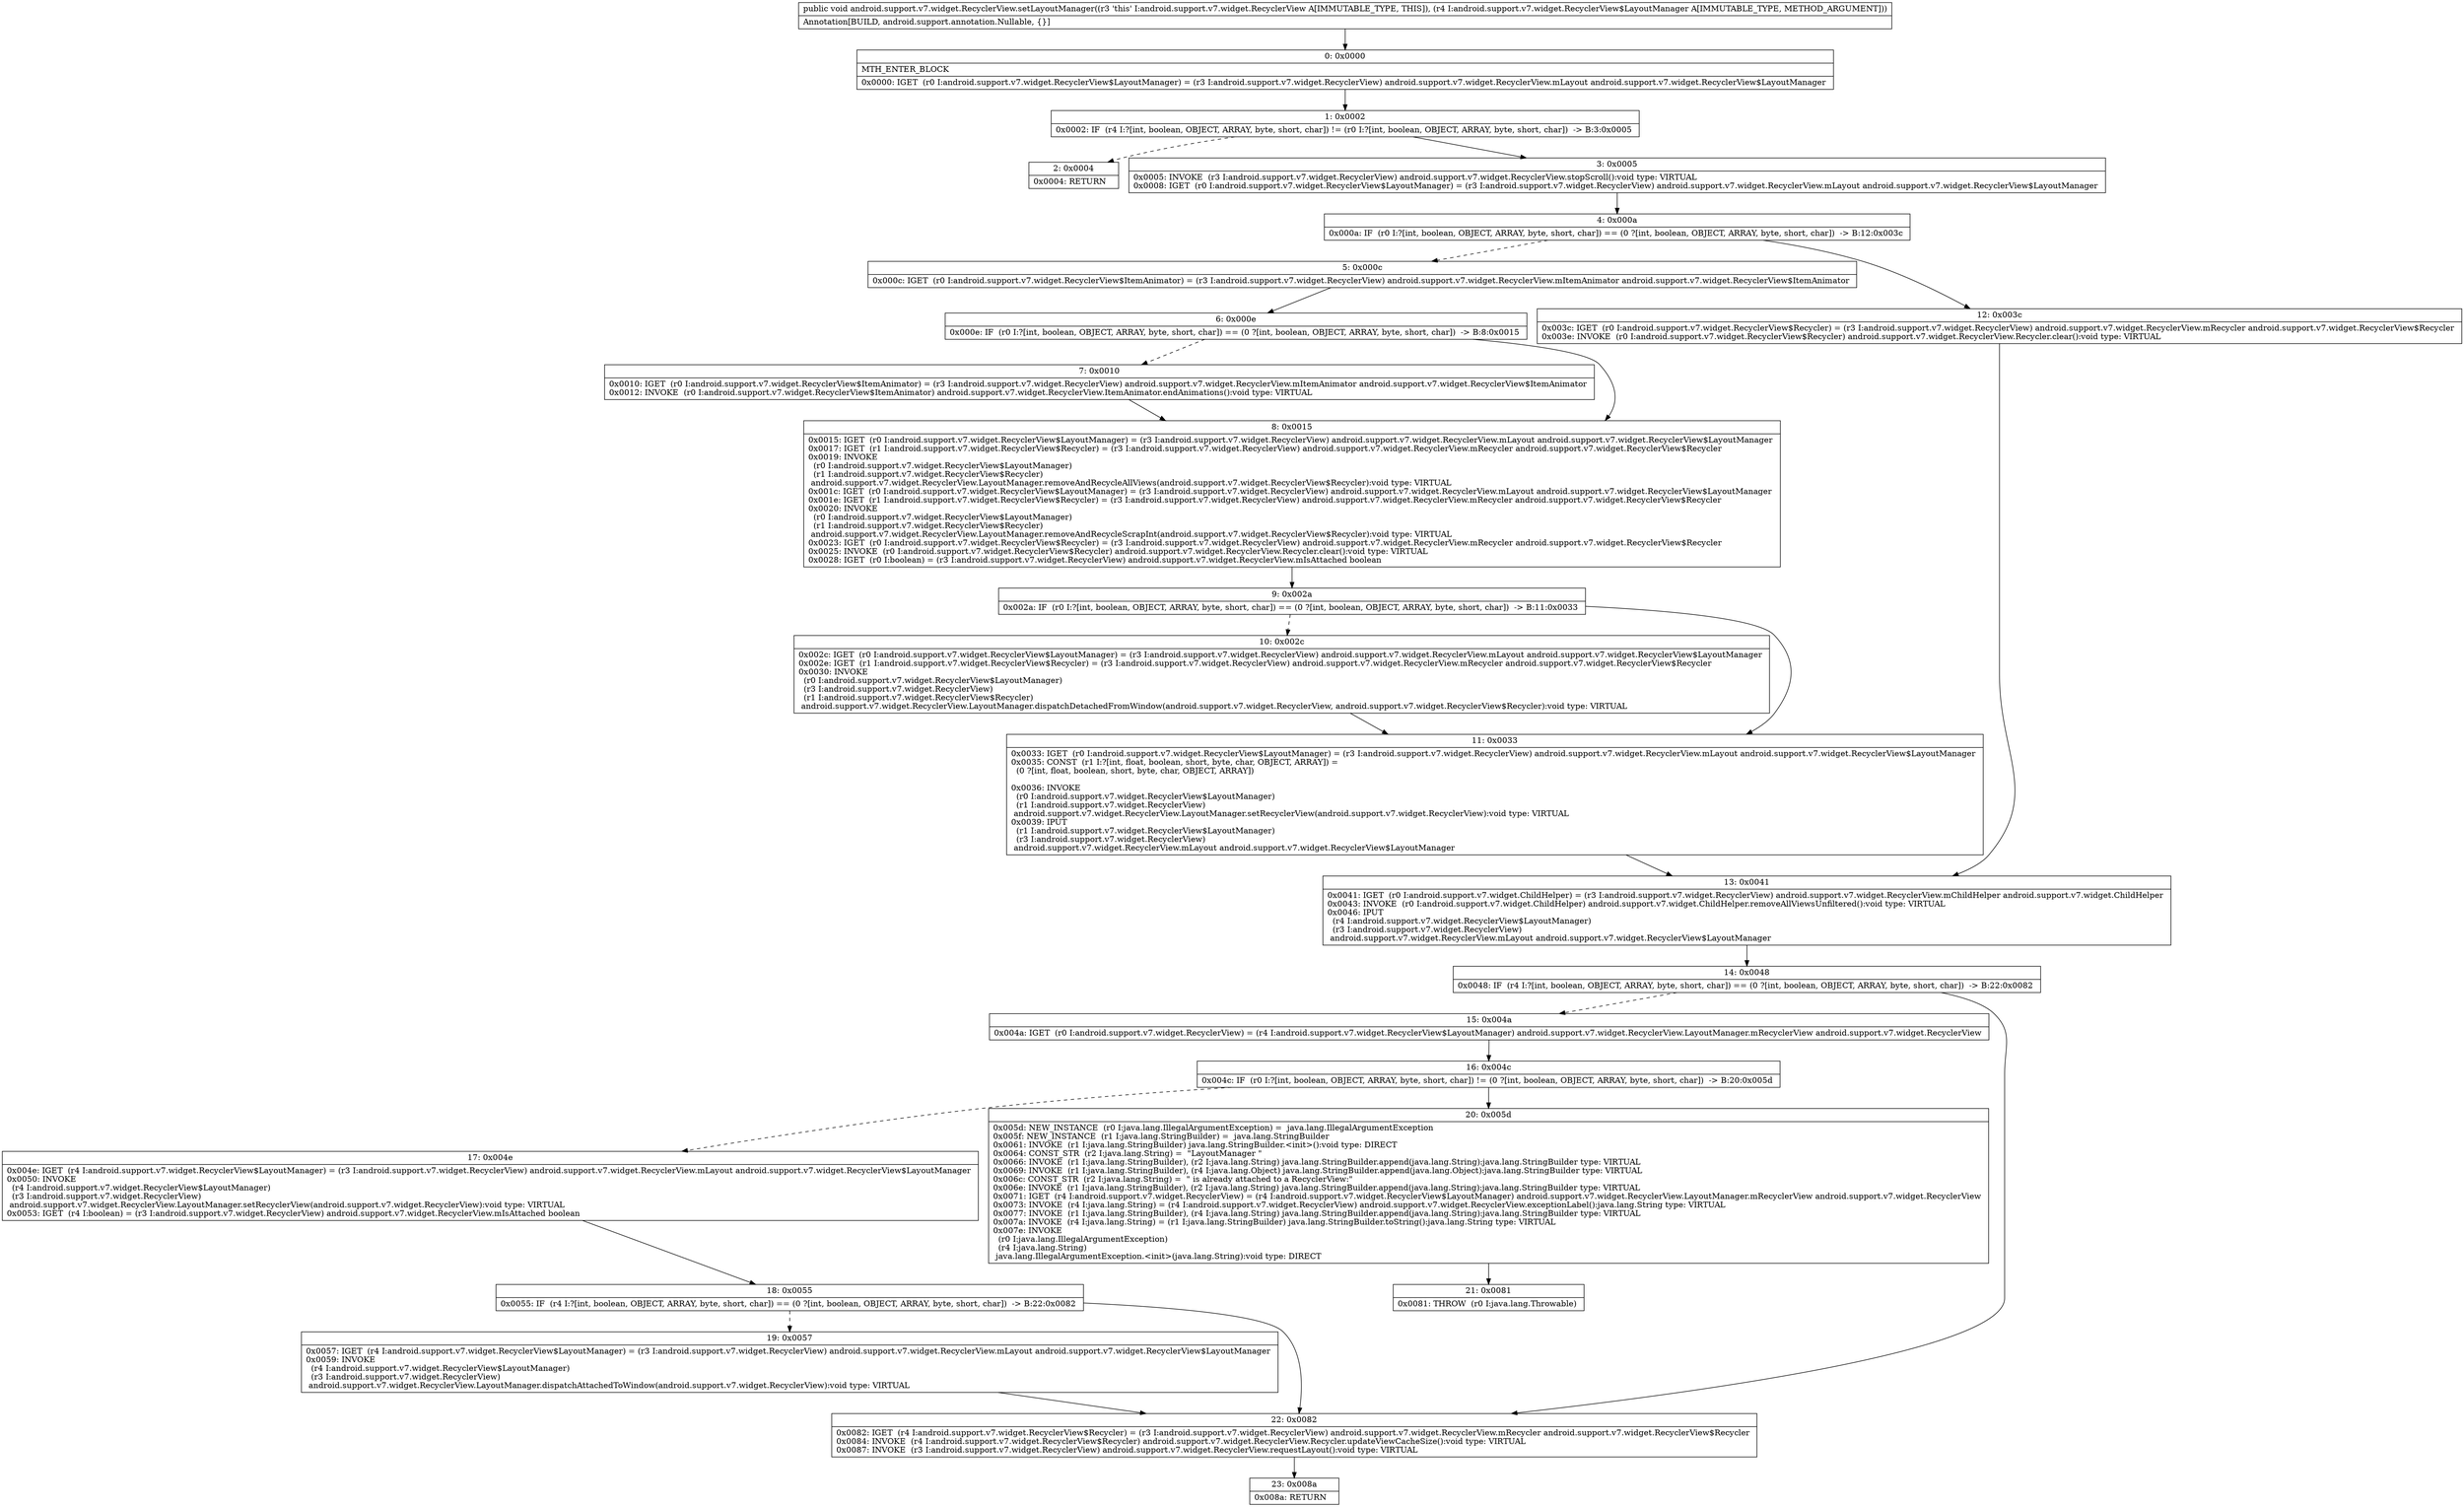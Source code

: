 digraph "CFG forandroid.support.v7.widget.RecyclerView.setLayoutManager(Landroid\/support\/v7\/widget\/RecyclerView$LayoutManager;)V" {
Node_0 [shape=record,label="{0\:\ 0x0000|MTH_ENTER_BLOCK\l|0x0000: IGET  (r0 I:android.support.v7.widget.RecyclerView$LayoutManager) = (r3 I:android.support.v7.widget.RecyclerView) android.support.v7.widget.RecyclerView.mLayout android.support.v7.widget.RecyclerView$LayoutManager \l}"];
Node_1 [shape=record,label="{1\:\ 0x0002|0x0002: IF  (r4 I:?[int, boolean, OBJECT, ARRAY, byte, short, char]) != (r0 I:?[int, boolean, OBJECT, ARRAY, byte, short, char])  \-\> B:3:0x0005 \l}"];
Node_2 [shape=record,label="{2\:\ 0x0004|0x0004: RETURN   \l}"];
Node_3 [shape=record,label="{3\:\ 0x0005|0x0005: INVOKE  (r3 I:android.support.v7.widget.RecyclerView) android.support.v7.widget.RecyclerView.stopScroll():void type: VIRTUAL \l0x0008: IGET  (r0 I:android.support.v7.widget.RecyclerView$LayoutManager) = (r3 I:android.support.v7.widget.RecyclerView) android.support.v7.widget.RecyclerView.mLayout android.support.v7.widget.RecyclerView$LayoutManager \l}"];
Node_4 [shape=record,label="{4\:\ 0x000a|0x000a: IF  (r0 I:?[int, boolean, OBJECT, ARRAY, byte, short, char]) == (0 ?[int, boolean, OBJECT, ARRAY, byte, short, char])  \-\> B:12:0x003c \l}"];
Node_5 [shape=record,label="{5\:\ 0x000c|0x000c: IGET  (r0 I:android.support.v7.widget.RecyclerView$ItemAnimator) = (r3 I:android.support.v7.widget.RecyclerView) android.support.v7.widget.RecyclerView.mItemAnimator android.support.v7.widget.RecyclerView$ItemAnimator \l}"];
Node_6 [shape=record,label="{6\:\ 0x000e|0x000e: IF  (r0 I:?[int, boolean, OBJECT, ARRAY, byte, short, char]) == (0 ?[int, boolean, OBJECT, ARRAY, byte, short, char])  \-\> B:8:0x0015 \l}"];
Node_7 [shape=record,label="{7\:\ 0x0010|0x0010: IGET  (r0 I:android.support.v7.widget.RecyclerView$ItemAnimator) = (r3 I:android.support.v7.widget.RecyclerView) android.support.v7.widget.RecyclerView.mItemAnimator android.support.v7.widget.RecyclerView$ItemAnimator \l0x0012: INVOKE  (r0 I:android.support.v7.widget.RecyclerView$ItemAnimator) android.support.v7.widget.RecyclerView.ItemAnimator.endAnimations():void type: VIRTUAL \l}"];
Node_8 [shape=record,label="{8\:\ 0x0015|0x0015: IGET  (r0 I:android.support.v7.widget.RecyclerView$LayoutManager) = (r3 I:android.support.v7.widget.RecyclerView) android.support.v7.widget.RecyclerView.mLayout android.support.v7.widget.RecyclerView$LayoutManager \l0x0017: IGET  (r1 I:android.support.v7.widget.RecyclerView$Recycler) = (r3 I:android.support.v7.widget.RecyclerView) android.support.v7.widget.RecyclerView.mRecycler android.support.v7.widget.RecyclerView$Recycler \l0x0019: INVOKE  \l  (r0 I:android.support.v7.widget.RecyclerView$LayoutManager)\l  (r1 I:android.support.v7.widget.RecyclerView$Recycler)\l android.support.v7.widget.RecyclerView.LayoutManager.removeAndRecycleAllViews(android.support.v7.widget.RecyclerView$Recycler):void type: VIRTUAL \l0x001c: IGET  (r0 I:android.support.v7.widget.RecyclerView$LayoutManager) = (r3 I:android.support.v7.widget.RecyclerView) android.support.v7.widget.RecyclerView.mLayout android.support.v7.widget.RecyclerView$LayoutManager \l0x001e: IGET  (r1 I:android.support.v7.widget.RecyclerView$Recycler) = (r3 I:android.support.v7.widget.RecyclerView) android.support.v7.widget.RecyclerView.mRecycler android.support.v7.widget.RecyclerView$Recycler \l0x0020: INVOKE  \l  (r0 I:android.support.v7.widget.RecyclerView$LayoutManager)\l  (r1 I:android.support.v7.widget.RecyclerView$Recycler)\l android.support.v7.widget.RecyclerView.LayoutManager.removeAndRecycleScrapInt(android.support.v7.widget.RecyclerView$Recycler):void type: VIRTUAL \l0x0023: IGET  (r0 I:android.support.v7.widget.RecyclerView$Recycler) = (r3 I:android.support.v7.widget.RecyclerView) android.support.v7.widget.RecyclerView.mRecycler android.support.v7.widget.RecyclerView$Recycler \l0x0025: INVOKE  (r0 I:android.support.v7.widget.RecyclerView$Recycler) android.support.v7.widget.RecyclerView.Recycler.clear():void type: VIRTUAL \l0x0028: IGET  (r0 I:boolean) = (r3 I:android.support.v7.widget.RecyclerView) android.support.v7.widget.RecyclerView.mIsAttached boolean \l}"];
Node_9 [shape=record,label="{9\:\ 0x002a|0x002a: IF  (r0 I:?[int, boolean, OBJECT, ARRAY, byte, short, char]) == (0 ?[int, boolean, OBJECT, ARRAY, byte, short, char])  \-\> B:11:0x0033 \l}"];
Node_10 [shape=record,label="{10\:\ 0x002c|0x002c: IGET  (r0 I:android.support.v7.widget.RecyclerView$LayoutManager) = (r3 I:android.support.v7.widget.RecyclerView) android.support.v7.widget.RecyclerView.mLayout android.support.v7.widget.RecyclerView$LayoutManager \l0x002e: IGET  (r1 I:android.support.v7.widget.RecyclerView$Recycler) = (r3 I:android.support.v7.widget.RecyclerView) android.support.v7.widget.RecyclerView.mRecycler android.support.v7.widget.RecyclerView$Recycler \l0x0030: INVOKE  \l  (r0 I:android.support.v7.widget.RecyclerView$LayoutManager)\l  (r3 I:android.support.v7.widget.RecyclerView)\l  (r1 I:android.support.v7.widget.RecyclerView$Recycler)\l android.support.v7.widget.RecyclerView.LayoutManager.dispatchDetachedFromWindow(android.support.v7.widget.RecyclerView, android.support.v7.widget.RecyclerView$Recycler):void type: VIRTUAL \l}"];
Node_11 [shape=record,label="{11\:\ 0x0033|0x0033: IGET  (r0 I:android.support.v7.widget.RecyclerView$LayoutManager) = (r3 I:android.support.v7.widget.RecyclerView) android.support.v7.widget.RecyclerView.mLayout android.support.v7.widget.RecyclerView$LayoutManager \l0x0035: CONST  (r1 I:?[int, float, boolean, short, byte, char, OBJECT, ARRAY]) = \l  (0 ?[int, float, boolean, short, byte, char, OBJECT, ARRAY])\l \l0x0036: INVOKE  \l  (r0 I:android.support.v7.widget.RecyclerView$LayoutManager)\l  (r1 I:android.support.v7.widget.RecyclerView)\l android.support.v7.widget.RecyclerView.LayoutManager.setRecyclerView(android.support.v7.widget.RecyclerView):void type: VIRTUAL \l0x0039: IPUT  \l  (r1 I:android.support.v7.widget.RecyclerView$LayoutManager)\l  (r3 I:android.support.v7.widget.RecyclerView)\l android.support.v7.widget.RecyclerView.mLayout android.support.v7.widget.RecyclerView$LayoutManager \l}"];
Node_12 [shape=record,label="{12\:\ 0x003c|0x003c: IGET  (r0 I:android.support.v7.widget.RecyclerView$Recycler) = (r3 I:android.support.v7.widget.RecyclerView) android.support.v7.widget.RecyclerView.mRecycler android.support.v7.widget.RecyclerView$Recycler \l0x003e: INVOKE  (r0 I:android.support.v7.widget.RecyclerView$Recycler) android.support.v7.widget.RecyclerView.Recycler.clear():void type: VIRTUAL \l}"];
Node_13 [shape=record,label="{13\:\ 0x0041|0x0041: IGET  (r0 I:android.support.v7.widget.ChildHelper) = (r3 I:android.support.v7.widget.RecyclerView) android.support.v7.widget.RecyclerView.mChildHelper android.support.v7.widget.ChildHelper \l0x0043: INVOKE  (r0 I:android.support.v7.widget.ChildHelper) android.support.v7.widget.ChildHelper.removeAllViewsUnfiltered():void type: VIRTUAL \l0x0046: IPUT  \l  (r4 I:android.support.v7.widget.RecyclerView$LayoutManager)\l  (r3 I:android.support.v7.widget.RecyclerView)\l android.support.v7.widget.RecyclerView.mLayout android.support.v7.widget.RecyclerView$LayoutManager \l}"];
Node_14 [shape=record,label="{14\:\ 0x0048|0x0048: IF  (r4 I:?[int, boolean, OBJECT, ARRAY, byte, short, char]) == (0 ?[int, boolean, OBJECT, ARRAY, byte, short, char])  \-\> B:22:0x0082 \l}"];
Node_15 [shape=record,label="{15\:\ 0x004a|0x004a: IGET  (r0 I:android.support.v7.widget.RecyclerView) = (r4 I:android.support.v7.widget.RecyclerView$LayoutManager) android.support.v7.widget.RecyclerView.LayoutManager.mRecyclerView android.support.v7.widget.RecyclerView \l}"];
Node_16 [shape=record,label="{16\:\ 0x004c|0x004c: IF  (r0 I:?[int, boolean, OBJECT, ARRAY, byte, short, char]) != (0 ?[int, boolean, OBJECT, ARRAY, byte, short, char])  \-\> B:20:0x005d \l}"];
Node_17 [shape=record,label="{17\:\ 0x004e|0x004e: IGET  (r4 I:android.support.v7.widget.RecyclerView$LayoutManager) = (r3 I:android.support.v7.widget.RecyclerView) android.support.v7.widget.RecyclerView.mLayout android.support.v7.widget.RecyclerView$LayoutManager \l0x0050: INVOKE  \l  (r4 I:android.support.v7.widget.RecyclerView$LayoutManager)\l  (r3 I:android.support.v7.widget.RecyclerView)\l android.support.v7.widget.RecyclerView.LayoutManager.setRecyclerView(android.support.v7.widget.RecyclerView):void type: VIRTUAL \l0x0053: IGET  (r4 I:boolean) = (r3 I:android.support.v7.widget.RecyclerView) android.support.v7.widget.RecyclerView.mIsAttached boolean \l}"];
Node_18 [shape=record,label="{18\:\ 0x0055|0x0055: IF  (r4 I:?[int, boolean, OBJECT, ARRAY, byte, short, char]) == (0 ?[int, boolean, OBJECT, ARRAY, byte, short, char])  \-\> B:22:0x0082 \l}"];
Node_19 [shape=record,label="{19\:\ 0x0057|0x0057: IGET  (r4 I:android.support.v7.widget.RecyclerView$LayoutManager) = (r3 I:android.support.v7.widget.RecyclerView) android.support.v7.widget.RecyclerView.mLayout android.support.v7.widget.RecyclerView$LayoutManager \l0x0059: INVOKE  \l  (r4 I:android.support.v7.widget.RecyclerView$LayoutManager)\l  (r3 I:android.support.v7.widget.RecyclerView)\l android.support.v7.widget.RecyclerView.LayoutManager.dispatchAttachedToWindow(android.support.v7.widget.RecyclerView):void type: VIRTUAL \l}"];
Node_20 [shape=record,label="{20\:\ 0x005d|0x005d: NEW_INSTANCE  (r0 I:java.lang.IllegalArgumentException) =  java.lang.IllegalArgumentException \l0x005f: NEW_INSTANCE  (r1 I:java.lang.StringBuilder) =  java.lang.StringBuilder \l0x0061: INVOKE  (r1 I:java.lang.StringBuilder) java.lang.StringBuilder.\<init\>():void type: DIRECT \l0x0064: CONST_STR  (r2 I:java.lang.String) =  \"LayoutManager \" \l0x0066: INVOKE  (r1 I:java.lang.StringBuilder), (r2 I:java.lang.String) java.lang.StringBuilder.append(java.lang.String):java.lang.StringBuilder type: VIRTUAL \l0x0069: INVOKE  (r1 I:java.lang.StringBuilder), (r4 I:java.lang.Object) java.lang.StringBuilder.append(java.lang.Object):java.lang.StringBuilder type: VIRTUAL \l0x006c: CONST_STR  (r2 I:java.lang.String) =  \" is already attached to a RecyclerView:\" \l0x006e: INVOKE  (r1 I:java.lang.StringBuilder), (r2 I:java.lang.String) java.lang.StringBuilder.append(java.lang.String):java.lang.StringBuilder type: VIRTUAL \l0x0071: IGET  (r4 I:android.support.v7.widget.RecyclerView) = (r4 I:android.support.v7.widget.RecyclerView$LayoutManager) android.support.v7.widget.RecyclerView.LayoutManager.mRecyclerView android.support.v7.widget.RecyclerView \l0x0073: INVOKE  (r4 I:java.lang.String) = (r4 I:android.support.v7.widget.RecyclerView) android.support.v7.widget.RecyclerView.exceptionLabel():java.lang.String type: VIRTUAL \l0x0077: INVOKE  (r1 I:java.lang.StringBuilder), (r4 I:java.lang.String) java.lang.StringBuilder.append(java.lang.String):java.lang.StringBuilder type: VIRTUAL \l0x007a: INVOKE  (r4 I:java.lang.String) = (r1 I:java.lang.StringBuilder) java.lang.StringBuilder.toString():java.lang.String type: VIRTUAL \l0x007e: INVOKE  \l  (r0 I:java.lang.IllegalArgumentException)\l  (r4 I:java.lang.String)\l java.lang.IllegalArgumentException.\<init\>(java.lang.String):void type: DIRECT \l}"];
Node_21 [shape=record,label="{21\:\ 0x0081|0x0081: THROW  (r0 I:java.lang.Throwable) \l}"];
Node_22 [shape=record,label="{22\:\ 0x0082|0x0082: IGET  (r4 I:android.support.v7.widget.RecyclerView$Recycler) = (r3 I:android.support.v7.widget.RecyclerView) android.support.v7.widget.RecyclerView.mRecycler android.support.v7.widget.RecyclerView$Recycler \l0x0084: INVOKE  (r4 I:android.support.v7.widget.RecyclerView$Recycler) android.support.v7.widget.RecyclerView.Recycler.updateViewCacheSize():void type: VIRTUAL \l0x0087: INVOKE  (r3 I:android.support.v7.widget.RecyclerView) android.support.v7.widget.RecyclerView.requestLayout():void type: VIRTUAL \l}"];
Node_23 [shape=record,label="{23\:\ 0x008a|0x008a: RETURN   \l}"];
MethodNode[shape=record,label="{public void android.support.v7.widget.RecyclerView.setLayoutManager((r3 'this' I:android.support.v7.widget.RecyclerView A[IMMUTABLE_TYPE, THIS]), (r4 I:android.support.v7.widget.RecyclerView$LayoutManager A[IMMUTABLE_TYPE, METHOD_ARGUMENT]))  | Annotation[BUILD, android.support.annotation.Nullable, \{\}]\l}"];
MethodNode -> Node_0;
Node_0 -> Node_1;
Node_1 -> Node_2[style=dashed];
Node_1 -> Node_3;
Node_3 -> Node_4;
Node_4 -> Node_5[style=dashed];
Node_4 -> Node_12;
Node_5 -> Node_6;
Node_6 -> Node_7[style=dashed];
Node_6 -> Node_8;
Node_7 -> Node_8;
Node_8 -> Node_9;
Node_9 -> Node_10[style=dashed];
Node_9 -> Node_11;
Node_10 -> Node_11;
Node_11 -> Node_13;
Node_12 -> Node_13;
Node_13 -> Node_14;
Node_14 -> Node_15[style=dashed];
Node_14 -> Node_22;
Node_15 -> Node_16;
Node_16 -> Node_17[style=dashed];
Node_16 -> Node_20;
Node_17 -> Node_18;
Node_18 -> Node_19[style=dashed];
Node_18 -> Node_22;
Node_19 -> Node_22;
Node_20 -> Node_21;
Node_22 -> Node_23;
}

